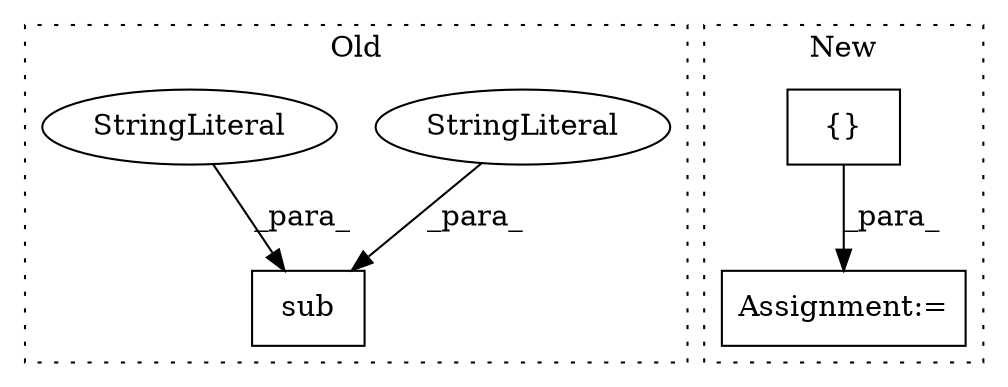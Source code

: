 digraph G {
subgraph cluster0 {
1 [label="sub" a="32" s="5441,5460" l="4,1" shape="box"];
4 [label="StringLiteral" a="45" s="5452" l="3" shape="ellipse"];
5 [label="StringLiteral" a="45" s="5445" l="6" shape="ellipse"];
label = "Old";
style="dotted";
}
subgraph cluster1 {
2 [label="{}" a="4" s="1055,1086" l="1,1" shape="box"];
3 [label="Assignment:=" a="7" s="1045" l="1" shape="box"];
label = "New";
style="dotted";
}
2 -> 3 [label="_para_"];
4 -> 1 [label="_para_"];
5 -> 1 [label="_para_"];
}